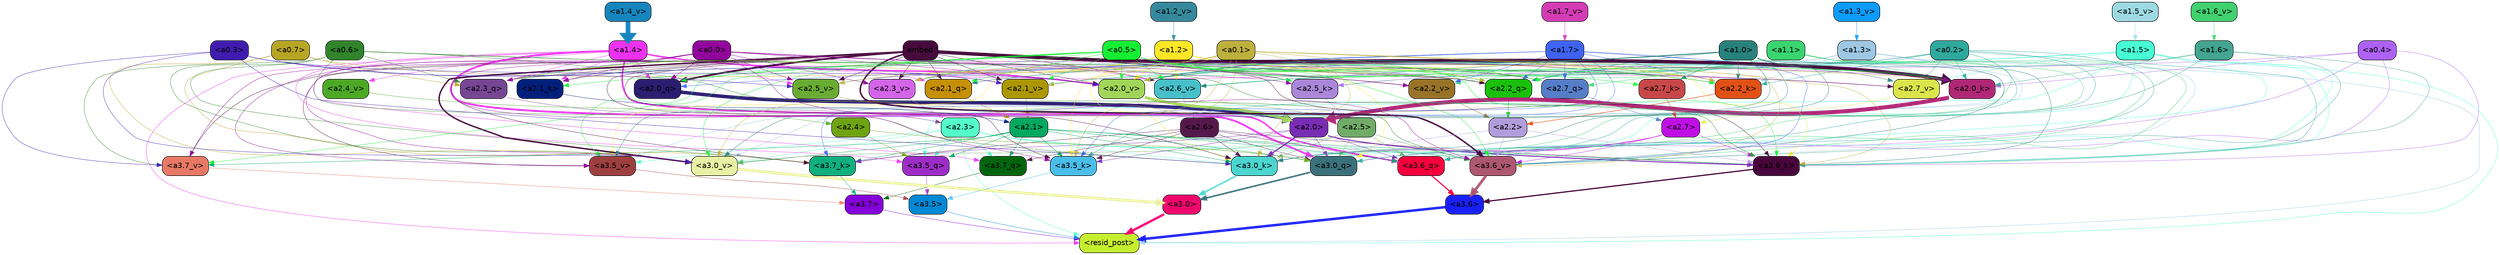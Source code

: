 strict digraph "" {
	graph [bgcolor=transparent,
		layout=dot,
		overlap=false,
		splines=true
	];
	"<a3.7>"	[color=black,
		fillcolor="#8602da",
		fontname=Helvetica,
		shape=box,
		style="filled, rounded"];
	"<resid_post>"	[color=black,
		fillcolor="#c6ee31",
		fontname=Helvetica,
		shape=box,
		style="filled, rounded"];
	"<a3.7>" -> "<resid_post>"	[color="#8602da",
		penwidth=0.6239100098609924];
	"<a3.6>"	[color=black,
		fillcolor="#1920f7",
		fontname=Helvetica,
		shape=box,
		style="filled, rounded"];
	"<a3.6>" -> "<resid_post>"	[color="#1920f7",
		penwidth=4.569062113761902];
	"<a3.5>"	[color=black,
		fillcolor="#0389d5",
		fontname=Helvetica,
		shape=box,
		style="filled, rounded"];
	"<a3.5>" -> "<resid_post>"	[color="#0389d5",
		penwidth=0.6];
	"<a3.0>"	[color=black,
		fillcolor="#f0076e",
		fontname=Helvetica,
		shape=box,
		style="filled, rounded"];
	"<a3.0>" -> "<resid_post>"	[color="#f0076e",
		penwidth=4.283544182777405];
	"<a2.3>"	[color=black,
		fillcolor="#53fec9",
		fontname=Helvetica,
		shape=box,
		style="filled, rounded"];
	"<a2.3>" -> "<resid_post>"	[color="#53fec9",
		penwidth=0.6];
	"<a3.7_q>"	[color=black,
		fillcolor="#02650d",
		fontname=Helvetica,
		shape=box,
		style="filled, rounded"];
	"<a2.3>" -> "<a3.7_q>"	[color="#53fec9",
		penwidth=0.6];
	"<a3.6_q>"	[color=black,
		fillcolor="#f8003e",
		fontname=Helvetica,
		shape=box,
		style="filled, rounded"];
	"<a2.3>" -> "<a3.6_q>"	[color="#53fec9",
		penwidth=0.6];
	"<a3.5_q>"	[color=black,
		fillcolor="#9e2dc8",
		fontname=Helvetica,
		shape=box,
		style="filled, rounded"];
	"<a2.3>" -> "<a3.5_q>"	[color="#53fec9",
		penwidth=0.6];
	"<a3.0_q>"	[color=black,
		fillcolor="#3b717b",
		fontname=Helvetica,
		shape=box,
		style="filled, rounded"];
	"<a2.3>" -> "<a3.0_q>"	[color="#53fec9",
		penwidth=0.6];
	"<a3.0_k>"	[color=black,
		fillcolor="#4bd5cf",
		fontname=Helvetica,
		shape=box,
		style="filled, rounded"];
	"<a2.3>" -> "<a3.0_k>"	[color="#53fec9",
		penwidth=0.6];
	"<a3.6_v>"	[color=black,
		fillcolor="#ae5773",
		fontname=Helvetica,
		shape=box,
		style="filled, rounded"];
	"<a2.3>" -> "<a3.6_v>"	[color="#53fec9",
		penwidth=0.6];
	"<a3.5_v>"	[color=black,
		fillcolor="#9e3f40",
		fontname=Helvetica,
		shape=box,
		style="filled, rounded"];
	"<a2.3>" -> "<a3.5_v>"	[color="#53fec9",
		penwidth=0.6];
	"<a3.0_v>"	[color=black,
		fillcolor="#e7f0a4",
		fontname=Helvetica,
		shape=box,
		style="filled, rounded"];
	"<a2.3>" -> "<a3.0_v>"	[color="#53fec9",
		penwidth=0.6];
	"<a1.5>"	[color=black,
		fillcolor="#47ffd5",
		fontname=Helvetica,
		shape=box,
		style="filled, rounded"];
	"<a1.5>" -> "<resid_post>"	[color="#47ffd5",
		penwidth=0.6];
	"<a1.5>" -> "<a3.6_q>"	[color="#47ffd5",
		penwidth=0.6];
	"<a1.5>" -> "<a3.5_q>"	[color="#47ffd5",
		penwidth=0.6];
	"<a1.5>" -> "<a3.0_q>"	[color="#47ffd5",
		penwidth=0.6];
	"<a3.6_k>"	[color=black,
		fillcolor="#49063c",
		fontname=Helvetica,
		shape=box,
		style="filled, rounded"];
	"<a1.5>" -> "<a3.6_k>"	[color="#47ffd5",
		penwidth=0.6];
	"<a1.5>" -> "<a3.0_k>"	[color="#47ffd5",
		penwidth=0.6];
	"<a2.2_q>"	[color=black,
		fillcolor="#1ac00b",
		fontname=Helvetica,
		shape=box,
		style="filled, rounded"];
	"<a1.5>" -> "<a2.2_q>"	[color="#47ffd5",
		penwidth=0.6];
	"<a2.7_v>"	[color=black,
		fillcolor="#dbe54b",
		fontname=Helvetica,
		shape=box,
		style="filled, rounded"];
	"<a1.5>" -> "<a2.7_v>"	[color="#47ffd5",
		penwidth=0.6];
	"<a2.6_v>"	[color=black,
		fillcolor="#47c0c9",
		fontname=Helvetica,
		shape=box,
		style="filled, rounded"];
	"<a1.5>" -> "<a2.6_v>"	[color="#47ffd5",
		penwidth=0.6];
	"<a2.1_v>"	[color=black,
		fillcolor="#ac9702",
		fontname=Helvetica,
		shape=box,
		style="filled, rounded"];
	"<a1.5>" -> "<a2.1_v>"	[color="#47ffd5",
		penwidth=0.6];
	"<a1.4>"	[color=black,
		fillcolor="#ec32ef",
		fontname=Helvetica,
		shape=box,
		style="filled, rounded"];
	"<a1.4>" -> "<resid_post>"	[color="#ec32ef",
		penwidth=0.6];
	"<a1.4>" -> "<a3.7_q>"	[color="#ec32ef",
		penwidth=0.6];
	"<a1.4>" -> "<a3.6_q>"	[color="#ec32ef",
		penwidth=2.7536282539367676];
	"<a1.4>" -> "<a3.5_q>"	[color="#ec32ef",
		penwidth=0.6];
	"<a1.4>" -> "<a3.0_q>"	[color="#ec32ef",
		penwidth=3.3369133472442627];
	"<a2.3_q>"	[color=black,
		fillcolor="#764692",
		fontname=Helvetica,
		shape=box,
		style="filled, rounded"];
	"<a1.4>" -> "<a2.3_q>"	[color="#ec32ef",
		penwidth=0.6];
	"<a1.4>" -> "<a2.2_q>"	[color="#ec32ef",
		penwidth=0.6];
	"<a2.1_q>"	[color=black,
		fillcolor="#c58f06",
		fontname=Helvetica,
		shape=box,
		style="filled, rounded"];
	"<a1.4>" -> "<a2.1_q>"	[color="#ec32ef",
		penwidth=0.6];
	"<a2.0_q>"	[color=black,
		fillcolor="#2b1d6f",
		fontname=Helvetica,
		shape=box,
		style="filled, rounded"];
	"<a1.4>" -> "<a2.0_q>"	[color="#ec32ef",
		penwidth=0.6];
	"<a2.1_k>"	[color=black,
		fillcolor="#021f7c",
		fontname=Helvetica,
		shape=box,
		style="filled, rounded"];
	"<a1.4>" -> "<a2.1_k>"	[color="#ec32ef",
		penwidth=0.6];
	"<a1.4>" -> "<a2.7_v>"	[color="#ec32ef",
		penwidth=0.6];
	"<a1.4>" -> "<a2.6_v>"	[color="#ec32ef",
		penwidth=0.6];
	"<a2.5_v>"	[color=black,
		fillcolor="#6aac33",
		fontname=Helvetica,
		shape=box,
		style="filled, rounded"];
	"<a1.4>" -> "<a2.5_v>"	[color="#ec32ef",
		penwidth=0.6];
	"<a2.4_v>"	[color=black,
		fillcolor="#4da925",
		fontname=Helvetica,
		shape=box,
		style="filled, rounded"];
	"<a1.4>" -> "<a2.4_v>"	[color="#ec32ef",
		penwidth=0.6];
	"<a1.4>" -> "<a2.1_v>"	[color="#ec32ef",
		penwidth=0.6];
	"<a2.0_v>"	[color=black,
		fillcolor="#a1d559",
		fontname=Helvetica,
		shape=box,
		style="filled, rounded"];
	"<a1.4>" -> "<a2.0_v>"	[color="#ec32ef",
		penwidth=2.2818827629089355];
	"<a1.3>"	[color=black,
		fillcolor="#9dc7e2",
		fontname=Helvetica,
		shape=box,
		style="filled, rounded"];
	"<a1.3>" -> "<resid_post>"	[color="#9dc7e2",
		penwidth=0.6];
	"<a1.3>" -> "<a3.6_v>"	[color="#9dc7e2",
		penwidth=0.6];
	"<a1.3>" -> "<a3.5_v>"	[color="#9dc7e2",
		penwidth=0.6];
	"<a1.3>" -> "<a3.0_v>"	[color="#9dc7e2",
		penwidth=0.6];
	"<a1.3>" -> "<a2.2_q>"	[color="#9dc7e2",
		penwidth=0.6];
	"<a1.3>" -> "<a2.1_q>"	[color="#9dc7e2",
		penwidth=0.6];
	"<a2.2_k>"	[color=black,
		fillcolor="#e15115",
		fontname=Helvetica,
		shape=box,
		style="filled, rounded"];
	"<a1.3>" -> "<a2.2_k>"	[color="#9dc7e2",
		penwidth=0.6];
	"<a1.3>" -> "<a2.5_v>"	[color="#9dc7e2",
		penwidth=0.6];
	"<a3.7_q>" -> "<a3.7>"	[color="#02650d",
		penwidth=0.6];
	"<a3.6_q>" -> "<a3.6>"	[color="#f8003e",
		penwidth=2.0344843566417694];
	"<a3.5_q>" -> "<a3.5>"	[color="#9e2dc8",
		penwidth=0.6];
	"<a3.0_q>" -> "<a3.0>"	[color="#3b717b",
		penwidth=2.863015294075012];
	"<a3.7_k>"	[color=black,
		fillcolor="#0fb07e",
		fontname=Helvetica,
		shape=box,
		style="filled, rounded"];
	"<a3.7_k>" -> "<a3.7>"	[color="#0fb07e",
		penwidth=0.6];
	"<a3.6_k>" -> "<a3.6>"	[color="#49063c",
		penwidth=2.1770318150520325];
	"<a3.5_k>"	[color=black,
		fillcolor="#4abde9",
		fontname=Helvetica,
		shape=box,
		style="filled, rounded"];
	"<a3.5_k>" -> "<a3.5>"	[color="#4abde9",
		penwidth=0.6];
	"<a3.0_k>" -> "<a3.0>"	[color="#4bd5cf",
		penwidth=2.6323853135108948];
	"<a3.7_v>"	[color=black,
		fillcolor="#e77964",
		fontname=Helvetica,
		shape=box,
		style="filled, rounded"];
	"<a3.7_v>" -> "<a3.7>"	[color="#e77964",
		penwidth=0.6];
	"<a3.6_v>" -> "<a3.6>"	[color="#ae5773",
		penwidth=4.972373723983765];
	"<a3.5_v>" -> "<a3.5>"	[color="#9e3f40",
		penwidth=0.6];
	"<a3.0_v>" -> "<a3.0>"	[color="#e7f0a4",
		penwidth=5.1638524532318115];
	"<a2.6>"	[color=black,
		fillcolor="#54184b",
		fontname=Helvetica,
		shape=box,
		style="filled, rounded"];
	"<a2.6>" -> "<a3.7_q>"	[color="#54184b",
		penwidth=0.6];
	"<a2.6>" -> "<a3.6_q>"	[color="#54184b",
		penwidth=0.6];
	"<a2.6>" -> "<a3.0_q>"	[color="#54184b",
		penwidth=0.6];
	"<a2.6>" -> "<a3.7_k>"	[color="#54184b",
		penwidth=0.6];
	"<a2.6>" -> "<a3.6_k>"	[color="#54184b",
		penwidth=0.6];
	"<a2.6>" -> "<a3.5_k>"	[color="#54184b",
		penwidth=0.6];
	"<a2.6>" -> "<a3.0_k>"	[color="#54184b",
		penwidth=0.6];
	"<a2.1>"	[color=black,
		fillcolor="#04a85f",
		fontname=Helvetica,
		shape=box,
		style="filled, rounded"];
	"<a2.1>" -> "<a3.7_q>"	[color="#04a85f",
		penwidth=0.6];
	"<a2.1>" -> "<a3.6_q>"	[color="#04a85f",
		penwidth=0.6];
	"<a2.1>" -> "<a3.5_q>"	[color="#04a85f",
		penwidth=0.6];
	"<a2.1>" -> "<a3.0_q>"	[color="#04a85f",
		penwidth=0.6];
	"<a2.1>" -> "<a3.7_k>"	[color="#04a85f",
		penwidth=0.6];
	"<a2.1>" -> "<a3.6_k>"	[color="#04a85f",
		penwidth=0.6];
	"<a2.1>" -> "<a3.5_k>"	[color="#04a85f",
		penwidth=0.6];
	"<a2.1>" -> "<a3.0_k>"	[color="#04a85f",
		penwidth=0.6];
	"<a2.1>" -> "<a3.7_v>"	[color="#04a85f",
		penwidth=0.6];
	"<a2.1>" -> "<a3.6_v>"	[color="#04a85f",
		penwidth=0.6];
	"<a2.1>" -> "<a3.0_v>"	[color="#04a85f",
		penwidth=0.6];
	"<a2.7>"	[color=black,
		fillcolor="#c00fe5",
		fontname=Helvetica,
		shape=box,
		style="filled, rounded"];
	"<a2.7>" -> "<a3.6_q>"	[color="#c00fe5",
		penwidth=0.6];
	"<a2.7>" -> "<a3.0_q>"	[color="#c00fe5",
		penwidth=0.6];
	"<a2.7>" -> "<a3.6_k>"	[color="#c00fe5",
		penwidth=0.6];
	"<a2.7>" -> "<a3.0_k>"	[color="#c00fe5",
		penwidth=0.6];
	"<a2.7>" -> "<a3.6_v>"	[color="#c00fe5",
		penwidth=0.6];
	"<a2.5>"	[color=black,
		fillcolor="#71ab67",
		fontname=Helvetica,
		shape=box,
		style="filled, rounded"];
	"<a2.5>" -> "<a3.6_q>"	[color="#71ab67",
		penwidth=0.6];
	"<a2.5>" -> "<a3.0_q>"	[color="#71ab67",
		penwidth=0.6];
	"<a2.5>" -> "<a3.0_k>"	[color="#71ab67",
		penwidth=0.6];
	"<a2.5>" -> "<a3.6_v>"	[color="#71ab67",
		penwidth=0.6];
	"<a2.5>" -> "<a3.0_v>"	[color="#71ab67",
		penwidth=0.6];
	"<a2.0>"	[color=black,
		fillcolor="#792cb4",
		fontname=Helvetica,
		shape=box,
		style="filled, rounded"];
	"<a2.0>" -> "<a3.6_q>"	[color="#792cb4",
		penwidth=0.6];
	"<a2.0>" -> "<a3.0_q>"	[color="#792cb4",
		penwidth=0.6];
	"<a2.0>" -> "<a3.7_k>"	[color="#792cb4",
		penwidth=0.6];
	"<a2.0>" -> "<a3.6_k>"	[color="#792cb4",
		penwidth=1.7047871947288513];
	"<a2.0>" -> "<a3.5_k>"	[color="#792cb4",
		penwidth=0.6];
	"<a2.0>" -> "<a3.0_k>"	[color="#792cb4",
		penwidth=2.239806979894638];
	"<a1.1>"	[color=black,
		fillcolor="#39d570",
		fontname=Helvetica,
		shape=box,
		style="filled, rounded"];
	"<a1.1>" -> "<a3.6_q>"	[color="#39d570",
		penwidth=0.6];
	"<a1.1>" -> "<a3.0_q>"	[color="#39d570",
		penwidth=0.6];
	"<a1.1>" -> "<a3.0_k>"	[color="#39d570",
		penwidth=0.6];
	"<a1.1>" -> "<a3.6_v>"	[color="#39d570",
		penwidth=0.6];
	"<a2.7_q>"	[color=black,
		fillcolor="#567dc7",
		fontname=Helvetica,
		shape=box,
		style="filled, rounded"];
	"<a1.1>" -> "<a2.7_q>"	[color="#39d570",
		penwidth=0.6];
	"<a2.5_k>"	[color=black,
		fillcolor="#aa87d9",
		fontname=Helvetica,
		shape=box,
		style="filled, rounded"];
	"<a1.1>" -> "<a2.5_k>"	[color="#39d570",
		penwidth=0.6];
	"<a2.0_k>"	[color=black,
		fillcolor="#b02776",
		fontname=Helvetica,
		shape=box,
		style="filled, rounded"];
	"<a1.1>" -> "<a2.0_k>"	[color="#39d570",
		penwidth=0.6];
	"<a1.1>" -> "<a2.6_v>"	[color="#39d570",
		penwidth=0.6];
	"<a2.2_v>"	[color=black,
		fillcolor="#987327",
		fontname=Helvetica,
		shape=box,
		style="filled, rounded"];
	"<a1.1>" -> "<a2.2_v>"	[color="#39d570",
		penwidth=0.6];
	"<a1.1>" -> "<a2.1_v>"	[color="#39d570",
		penwidth=0.6];
	"<a1.1>" -> "<a2.0_v>"	[color="#39d570",
		penwidth=0.6];
	"<a0.4>"	[color=black,
		fillcolor="#ae62f5",
		fontname=Helvetica,
		shape=box,
		style="filled, rounded"];
	"<a0.4>" -> "<a3.6_q>"	[color="#ae62f5",
		penwidth=0.6];
	"<a0.4>" -> "<a3.0_q>"	[color="#ae62f5",
		penwidth=0.6];
	"<a0.4>" -> "<a3.6_k>"	[color="#ae62f5",
		penwidth=0.6];
	"<a0.4>" -> "<a2.5_k>"	[color="#ae62f5",
		penwidth=0.6];
	"<a0.4>" -> "<a2.0_k>"	[color="#ae62f5",
		penwidth=0.6];
	"<a0.2>"	[color=black,
		fillcolor="#2ea99e",
		fontname=Helvetica,
		shape=box,
		style="filled, rounded"];
	"<a0.2>" -> "<a3.6_q>"	[color="#2ea99e",
		penwidth=0.6];
	"<a0.2>" -> "<a3.0_q>"	[color="#2ea99e",
		penwidth=0.6];
	"<a0.2>" -> "<a3.6_k>"	[color="#2ea99e",
		penwidth=0.6];
	"<a0.2>" -> "<a3.0_k>"	[color="#2ea99e",
		penwidth=0.6];
	"<a0.2>" -> "<a2.2_q>"	[color="#2ea99e",
		penwidth=0.6];
	"<a0.2>" -> "<a2.2_k>"	[color="#2ea99e",
		penwidth=0.6];
	"<a0.2>" -> "<a2.0_k>"	[color="#2ea99e",
		penwidth=0.6];
	"<a0.2>" -> "<a2.7_v>"	[color="#2ea99e",
		penwidth=0.6];
	"<a0.2>" -> "<a2.1_v>"	[color="#2ea99e",
		penwidth=0.6];
	"<a0.2>" -> "<a2.0_v>"	[color="#2ea99e",
		penwidth=0.6];
	"<a2.4>"	[color=black,
		fillcolor="#6fa312",
		fontname=Helvetica,
		shape=box,
		style="filled, rounded"];
	"<a2.4>" -> "<a3.5_q>"	[color="#6fa312",
		penwidth=0.6];
	"<a2.4>" -> "<a3.0_q>"	[color="#6fa312",
		penwidth=0.6];
	"<a1.2>"	[color=black,
		fillcolor="#ffe726",
		fontname=Helvetica,
		shape=box,
		style="filled, rounded"];
	"<a1.2>" -> "<a3.0_q>"	[color="#ffe726",
		penwidth=0.6];
	"<a1.2>" -> "<a3.6_k>"	[color="#ffe726",
		penwidth=0.6];
	"<a1.2>" -> "<a3.5_k>"	[color="#ffe726",
		penwidth=0.6];
	"<a1.2>" -> "<a3.0_k>"	[color="#ffe726",
		penwidth=0.6];
	"<a1.2>" -> "<a3.5_v>"	[color="#ffe726",
		penwidth=0.6];
	"<a1.2>" -> "<a2.7_q>"	[color="#ffe726",
		penwidth=0.6];
	"<a1.2>" -> "<a2.2_q>"	[color="#ffe726",
		penwidth=0.6];
	"<a1.2>" -> "<a2.2_k>"	[color="#ffe726",
		penwidth=0.6];
	"<a1.2>" -> "<a2.6_v>"	[color="#ffe726",
		penwidth=0.6];
	"<a1.2>" -> "<a2.5_v>"	[color="#ffe726",
		penwidth=0.6];
	"<a2.3_v>"	[color=black,
		fillcolor="#d365e8",
		fontname=Helvetica,
		shape=box,
		style="filled, rounded"];
	"<a1.2>" -> "<a2.3_v>"	[color="#ffe726",
		penwidth=0.6];
	"<a1.2>" -> "<a2.0_v>"	[color="#ffe726",
		penwidth=0.6];
	"<a1.7>"	[color=black,
		fillcolor="#3e63f0",
		fontname=Helvetica,
		shape=box,
		style="filled, rounded"];
	"<a1.7>" -> "<a3.7_k>"	[color="#3e63f0",
		penwidth=0.6];
	"<a1.7>" -> "<a3.5_k>"	[color="#3e63f0",
		penwidth=0.6];
	"<a1.7>" -> "<a3.6_v>"	[color="#3e63f0",
		penwidth=0.6];
	"<a1.7>" -> "<a2.7_q>"	[color="#3e63f0",
		penwidth=0.6];
	"<a1.7>" -> "<a2.2_q>"	[color="#3e63f0",
		penwidth=0.6];
	"<a1.7>" -> "<a2.0_q>"	[color="#3e63f0",
		penwidth=0.6];
	"<a1.7>" -> "<a2.2_k>"	[color="#3e63f0",
		penwidth=0.6];
	"<a1.7>" -> "<a2.0_k>"	[color="#3e63f0",
		penwidth=0.6];
	"<a1.7>" -> "<a2.5_v>"	[color="#3e63f0",
		penwidth=0.6];
	"<a1.7>" -> "<a2.3_v>"	[color="#3e63f0",
		penwidth=0.6];
	"<a1.7>" -> "<a2.2_v>"	[color="#3e63f0",
		penwidth=0.6];
	"<a0.7>"	[color=black,
		fillcolor="#b7a623",
		fontname=Helvetica,
		shape=box,
		style="filled, rounded"];
	"<a0.7>" -> "<a3.7_k>"	[color="#b7a623",
		penwidth=0.6];
	"<a0.7>" -> "<a3.0_v>"	[color="#b7a623",
		penwidth=0.6];
	"<a0.7>" -> "<a2.3_q>"	[color="#b7a623",
		penwidth=0.6];
	"<a0.7>" -> "<a2.2_q>"	[color="#b7a623",
		penwidth=0.6];
	"<a0.6>"	[color=black,
		fillcolor="#30842a",
		fontname=Helvetica,
		shape=box,
		style="filled, rounded"];
	"<a0.6>" -> "<a3.7_k>"	[color="#30842a",
		penwidth=0.6];
	"<a0.6>" -> "<a3.6_k>"	[color="#30842a",
		penwidth=0.6];
	"<a0.6>" -> "<a3.0_k>"	[color="#30842a",
		penwidth=0.6];
	"<a0.6>" -> "<a3.7_v>"	[color="#30842a",
		penwidth=0.6];
	"<a0.6>" -> "<a3.6_v>"	[color="#30842a",
		penwidth=0.6];
	"<a0.6>" -> "<a3.0_v>"	[color="#30842a",
		penwidth=0.6];
	"<a0.6>" -> "<a2.3_q>"	[color="#30842a",
		penwidth=0.6];
	"<a0.6>" -> "<a2.2_q>"	[color="#30842a",
		penwidth=0.6];
	embed	[color=black,
		fillcolor="#460b3c",
		fontname=Helvetica,
		shape=box,
		style="filled, rounded"];
	embed -> "<a3.7_k>"	[color="#460b3c",
		penwidth=0.6];
	embed -> "<a3.6_k>"	[color="#460b3c",
		penwidth=0.6];
	embed -> "<a3.5_k>"	[color="#460b3c",
		penwidth=0.6];
	embed -> "<a3.0_k>"	[color="#460b3c",
		penwidth=0.6];
	embed -> "<a3.7_v>"	[color="#460b3c",
		penwidth=0.6];
	embed -> "<a3.6_v>"	[color="#460b3c",
		penwidth=2.7369276881217957];
	embed -> "<a3.5_v>"	[color="#460b3c",
		penwidth=0.6];
	embed -> "<a3.0_v>"	[color="#460b3c",
		penwidth=2.5778204202651978];
	embed -> "<a2.7_q>"	[color="#460b3c",
		penwidth=0.6];
	embed -> "<a2.3_q>"	[color="#460b3c",
		penwidth=0.6];
	embed -> "<a2.2_q>"	[color="#460b3c",
		penwidth=0.6];
	embed -> "<a2.1_q>"	[color="#460b3c",
		penwidth=0.6];
	embed -> "<a2.0_q>"	[color="#460b3c",
		penwidth=3.459219217300415];
	embed -> "<a2.5_k>"	[color="#460b3c",
		penwidth=0.6];
	embed -> "<a2.2_k>"	[color="#460b3c",
		penwidth=0.6363201141357422];
	embed -> "<a2.1_k>"	[color="#460b3c",
		penwidth=0.6];
	embed -> "<a2.0_k>"	[color="#460b3c",
		penwidth=6.407642982900143];
	embed -> "<a2.7_v>"	[color="#460b3c",
		penwidth=0.6];
	embed -> "<a2.6_v>"	[color="#460b3c",
		penwidth=0.6];
	embed -> "<a2.5_v>"	[color="#460b3c",
		penwidth=0.6];
	embed -> "<a2.3_v>"	[color="#460b3c",
		penwidth=0.6];
	embed -> "<a2.2_v>"	[color="#460b3c",
		penwidth=0.6175012588500977];
	embed -> "<a2.1_v>"	[color="#460b3c",
		penwidth=0.6];
	embed -> "<a2.0_v>"	[color="#460b3c",
		penwidth=0.6];
	"<a2.2>"	[color=black,
		fillcolor="#b19ddb",
		fontname=Helvetica,
		shape=box,
		style="filled, rounded"];
	"<a2.2>" -> "<a3.6_k>"	[color="#b19ddb",
		penwidth=0.6];
	"<a2.2>" -> "<a3.0_k>"	[color="#b19ddb",
		penwidth=0.6];
	"<a2.2>" -> "<a3.6_v>"	[color="#b19ddb",
		penwidth=0.6];
	"<a1.6>"	[color=black,
		fillcolor="#42a491",
		fontname=Helvetica,
		shape=box,
		style="filled, rounded"];
	"<a1.6>" -> "<a3.6_k>"	[color="#42a491",
		penwidth=0.6];
	"<a1.6>" -> "<a3.5_k>"	[color="#42a491",
		penwidth=0.6];
	"<a1.6>" -> "<a3.6_v>"	[color="#42a491",
		penwidth=0.6];
	"<a1.6>" -> "<a2.0_k>"	[color="#42a491",
		penwidth=0.6];
	"<a1.6>" -> "<a2.0_v>"	[color="#42a491",
		penwidth=0.6];
	"<a1.0>"	[color=black,
		fillcolor="#28817b",
		fontname=Helvetica,
		shape=box,
		style="filled, rounded"];
	"<a1.0>" -> "<a3.6_k>"	[color="#28817b",
		penwidth=0.6];
	"<a1.0>" -> "<a3.0_k>"	[color="#28817b",
		penwidth=0.6];
	"<a1.0>" -> "<a3.6_v>"	[color="#28817b",
		penwidth=0.6];
	"<a1.0>" -> "<a3.5_v>"	[color="#28817b",
		penwidth=0.6];
	"<a1.0>" -> "<a3.0_v>"	[color="#28817b",
		penwidth=0.6];
	"<a1.0>" -> "<a2.3_q>"	[color="#28817b",
		penwidth=0.6];
	"<a1.0>" -> "<a2.2_q>"	[color="#28817b",
		penwidth=0.6];
	"<a1.0>" -> "<a2.1_q>"	[color="#28817b",
		penwidth=0.6];
	"<a2.7_k>"	[color=black,
		fillcolor="#c74748",
		fontname=Helvetica,
		shape=box,
		style="filled, rounded"];
	"<a1.0>" -> "<a2.7_k>"	[color="#28817b",
		penwidth=0.6];
	"<a1.0>" -> "<a2.2_k>"	[color="#28817b",
		penwidth=0.6];
	"<a1.0>" -> "<a2.0_k>"	[color="#28817b",
		penwidth=0.6];
	"<a1.0>" -> "<a2.7_v>"	[color="#28817b",
		penwidth=0.6];
	"<a1.0>" -> "<a2.6_v>"	[color="#28817b",
		penwidth=0.6];
	"<a1.0>" -> "<a2.0_v>"	[color="#28817b",
		penwidth=1.2978954315185547];
	"<a0.5>"	[color=black,
		fillcolor="#15ef33",
		fontname=Helvetica,
		shape=box,
		style="filled, rounded"];
	"<a0.5>" -> "<a3.6_k>"	[color="#15ef33",
		penwidth=0.6];
	"<a0.5>" -> "<a3.7_v>"	[color="#15ef33",
		penwidth=0.6];
	"<a0.5>" -> "<a3.6_v>"	[color="#15ef33",
		penwidth=0.6];
	"<a0.5>" -> "<a3.5_v>"	[color="#15ef33",
		penwidth=0.6];
	"<a0.5>" -> "<a3.0_v>"	[color="#15ef33",
		penwidth=0.6];
	"<a0.5>" -> "<a2.7_q>"	[color="#15ef33",
		penwidth=0.6];
	"<a0.5>" -> "<a2.3_q>"	[color="#15ef33",
		penwidth=0.6];
	"<a0.5>" -> "<a2.2_q>"	[color="#15ef33",
		penwidth=0.6];
	"<a0.5>" -> "<a2.1_q>"	[color="#15ef33",
		penwidth=0.6];
	"<a0.5>" -> "<a2.0_q>"	[color="#15ef33",
		penwidth=0.6];
	"<a0.5>" -> "<a2.7_k>"	[color="#15ef33",
		penwidth=0.6];
	"<a0.5>" -> "<a2.5_k>"	[color="#15ef33",
		penwidth=0.6];
	"<a0.5>" -> "<a2.2_k>"	[color="#15ef33",
		penwidth=0.6];
	"<a0.5>" -> "<a2.1_k>"	[color="#15ef33",
		penwidth=0.6];
	"<a0.5>" -> "<a2.0_k>"	[color="#15ef33",
		penwidth=0.7721366882324219];
	"<a0.5>" -> "<a2.6_v>"	[color="#15ef33",
		penwidth=0.6];
	"<a0.5>" -> "<a2.3_v>"	[color="#15ef33",
		penwidth=0.6];
	"<a0.5>" -> "<a2.1_v>"	[color="#15ef33",
		penwidth=0.6];
	"<a0.5>" -> "<a2.0_v>"	[color="#15ef33",
		penwidth=0.6];
	"<a0.1>"	[color=black,
		fillcolor="#beb03d",
		fontname=Helvetica,
		shape=box,
		style="filled, rounded"];
	"<a0.1>" -> "<a3.6_k>"	[color="#beb03d",
		penwidth=0.6];
	"<a0.1>" -> "<a3.5_k>"	[color="#beb03d",
		penwidth=0.6];
	"<a0.1>" -> "<a3.0_k>"	[color="#beb03d",
		penwidth=0.6];
	"<a0.1>" -> "<a3.6_v>"	[color="#beb03d",
		penwidth=0.6];
	"<a0.1>" -> "<a3.0_v>"	[color="#beb03d",
		penwidth=0.6];
	"<a0.1>" -> "<a2.3_q>"	[color="#beb03d",
		penwidth=0.6];
	"<a0.1>" -> "<a2.2_q>"	[color="#beb03d",
		penwidth=0.6];
	"<a0.1>" -> "<a2.2_k>"	[color="#beb03d",
		penwidth=0.6];
	"<a0.1>" -> "<a2.0_k>"	[color="#beb03d",
		penwidth=0.6];
	"<a0.1>" -> "<a2.5_v>"	[color="#beb03d",
		penwidth=0.6];
	"<a0.1>" -> "<a2.3_v>"	[color="#beb03d",
		penwidth=0.6];
	"<a0.1>" -> "<a2.1_v>"	[color="#beb03d",
		penwidth=0.6];
	"<a0.1>" -> "<a2.0_v>"	[color="#beb03d",
		penwidth=0.6];
	"<a0.0>"	[color=black,
		fillcolor="#92069c",
		fontname=Helvetica,
		shape=box,
		style="filled, rounded"];
	"<a0.0>" -> "<a3.5_k>"	[color="#92069c",
		penwidth=0.6];
	"<a0.0>" -> "<a3.7_v>"	[color="#92069c",
		penwidth=0.6];
	"<a0.0>" -> "<a3.6_v>"	[color="#92069c",
		penwidth=0.6];
	"<a0.0>" -> "<a3.5_v>"	[color="#92069c",
		penwidth=0.6];
	"<a0.0>" -> "<a3.0_v>"	[color="#92069c",
		penwidth=0.6];
	"<a0.0>" -> "<a2.3_q>"	[color="#92069c",
		penwidth=0.6];
	"<a0.0>" -> "<a2.0_q>"	[color="#92069c",
		penwidth=0.6];
	"<a0.0>" -> "<a2.5_k>"	[color="#92069c",
		penwidth=0.6];
	"<a0.0>" -> "<a2.1_k>"	[color="#92069c",
		penwidth=0.6];
	"<a0.0>" -> "<a2.0_k>"	[color="#92069c",
		penwidth=0.6];
	"<a0.0>" -> "<a2.5_v>"	[color="#92069c",
		penwidth=0.6];
	"<a0.0>" -> "<a2.3_v>"	[color="#92069c",
		penwidth=0.6];
	"<a0.0>" -> "<a2.2_v>"	[color="#92069c",
		penwidth=0.6];
	"<a0.0>" -> "<a2.0_v>"	[color="#92069c",
		penwidth=0.6];
	"<a0.3>"	[color=black,
		fillcolor="#3f1caf",
		fontname=Helvetica,
		shape=box,
		style="filled, rounded"];
	"<a0.3>" -> "<a3.0_k>"	[color="#3f1caf",
		penwidth=0.6];
	"<a0.3>" -> "<a3.7_v>"	[color="#3f1caf",
		penwidth=0.6];
	"<a0.3>" -> "<a3.0_v>"	[color="#3f1caf",
		penwidth=0.6];
	"<a0.3>" -> "<a2.5_v>"	[color="#3f1caf",
		penwidth=0.6];
	"<a0.3>" -> "<a2.1_v>"	[color="#3f1caf",
		penwidth=0.6];
	"<a0.3>" -> "<a2.0_v>"	[color="#3f1caf",
		penwidth=0.6];
	"<a2.7_q>" -> "<a2.7>"	[color="#567dc7",
		penwidth=0.6];
	"<a2.3_q>" -> "<a2.3>"	[color="#764692",
		penwidth=0.6];
	"<a2.2_q>" -> "<a2.2>"	[color="#1ac00b",
		penwidth=0.7441773414611816];
	"<a2.1_q>" -> "<a2.1>"	[color="#c58f06",
		penwidth=0.6];
	"<a2.0_q>" -> "<a2.0>"	[color="#2b1d6f",
		penwidth=6.422367453575134];
	"<a2.7_k>" -> "<a2.7>"	[color="#c74748",
		penwidth=0.6];
	"<a2.5_k>" -> "<a2.5>"	[color="#aa87d9",
		penwidth=0.6];
	"<a2.2_k>" -> "<a2.2>"	[color="#e15115",
		penwidth=0.8810110092163086];
	"<a2.1_k>" -> "<a2.1>"	[color="#021f7c",
		penwidth=0.6];
	"<a2.0_k>" -> "<a2.0>"	[color="#b02776",
		penwidth=7.398894429206848];
	"<a2.7_v>" -> "<a2.7>"	[color="#dbe54b",
		penwidth=0.6];
	"<a2.6_v>" -> "<a2.6>"	[color="#47c0c9",
		penwidth=0.6];
	"<a2.5_v>" -> "<a2.5>"	[color="#6aac33",
		penwidth=0.6];
	"<a2.4_v>" -> "<a2.4>"	[color="#4da925",
		penwidth=0.6];
	"<a2.3_v>" -> "<a2.3>"	[color="#d365e8",
		penwidth=0.6];
	"<a2.2_v>" -> "<a2.2>"	[color="#987327",
		penwidth=0.6];
	"<a2.1_v>" -> "<a2.1>"	[color="#ac9702",
		penwidth=0.6];
	"<a2.0_v>" -> "<a2.0>"	[color="#a1d559",
		penwidth=5.395828627049923];
	"<a1.7_v>"	[color=black,
		fillcolor="#d43bb5",
		fontname=Helvetica,
		shape=box,
		style="filled, rounded"];
	"<a1.7_v>" -> "<a1.7>"	[color="#d43bb5",
		penwidth=0.6];
	"<a1.6_v>"	[color=black,
		fillcolor="#41d16f",
		fontname=Helvetica,
		shape=box,
		style="filled, rounded"];
	"<a1.6_v>" -> "<a1.6>"	[color="#41d16f",
		penwidth=0.6];
	"<a1.5_v>"	[color=black,
		fillcolor="#9ddae4",
		fontname=Helvetica,
		shape=box,
		style="filled, rounded"];
	"<a1.5_v>" -> "<a1.5>"	[color="#9ddae4",
		penwidth=0.6];
	"<a1.4_v>"	[color=black,
		fillcolor="#1685be",
		fontname=Helvetica,
		shape=box,
		style="filled, rounded"];
	"<a1.4_v>" -> "<a1.4>"	[color="#1685be",
		penwidth=8.774570226669312];
	"<a1.3_v>"	[color=black,
		fillcolor="#0c9bfe",
		fontname=Helvetica,
		shape=box,
		style="filled, rounded"];
	"<a1.3_v>" -> "<a1.3>"	[color="#0c9bfe",
		penwidth=0.6];
	"<a1.2_v>"	[color=black,
		fillcolor="#36899d",
		fontname=Helvetica,
		shape=box,
		style="filled, rounded"];
	"<a1.2_v>" -> "<a1.2>"	[color="#36899d",
		penwidth=0.6];
}
